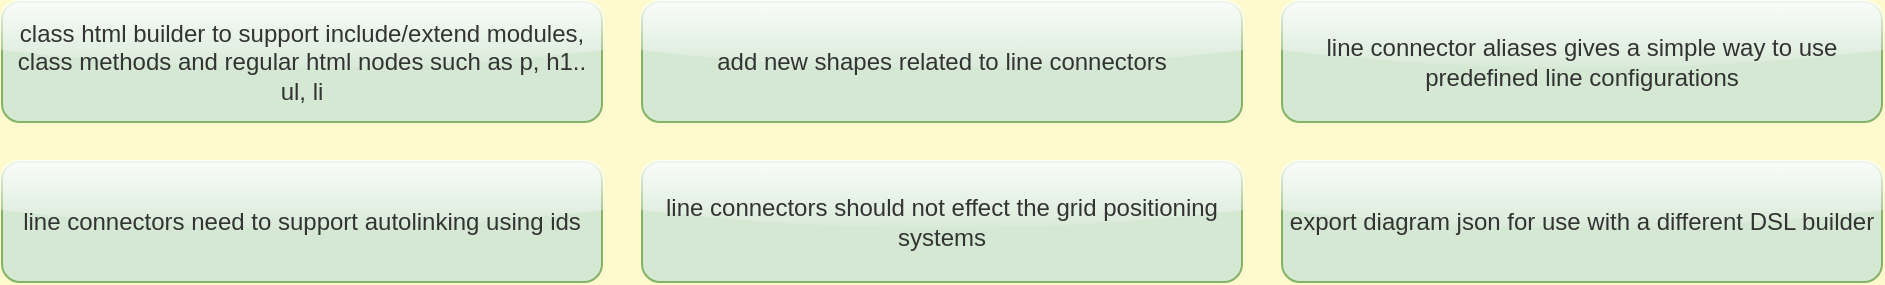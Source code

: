 <mxfile>
  <diagram id="Ut4" name="In progress">
    <mxGraphModel dx="0" dy="0" background="#FFFACD" grid="0" gridSize="10" guides="1" tooltips="1" connect="1" arrows="1" fold="1" page="1" pageScale="1" pageWidth="1169" pageHeight="827" math="0" shadow="0">
      <root>
        <mxCell id="page_root_Ut4" parent="Ut4"/>
        <mxCell id="node_root_Ut4" parent="page_root_Ut4"/>
        <mxCell id="Ut4-2" value="class html builder to support include/extend modules, class methods and regular html nodes such as p, h1.. ul, li" style="whiteSpace=wrap;html=1;rounded=1;glass=1;fillColor=#d5e8d4;strokeColor=#82b366;fontColor=#333333" vertex="1" parent="node_root_Ut4">
          <mxGeometry x="10" y="10" width="300" height="60" as="geometry"/>
        </mxCell>
        <mxCell id="Ut4-3" value="add new shapes related to line connectors" style="whiteSpace=wrap;html=1;rounded=1;glass=1;fillColor=#d5e8d4;strokeColor=#82b366;fontColor=#333333" vertex="1" parent="node_root_Ut4">
          <mxGeometry x="330" y="10" width="300" height="60" as="geometry"/>
        </mxCell>
        <mxCell id="Ut4-4" value="line connector aliases gives a simple way to use predefined line configurations" style="whiteSpace=wrap;html=1;rounded=1;glass=1;fillColor=#d5e8d4;strokeColor=#82b366;fontColor=#333333" vertex="1" parent="node_root_Ut4">
          <mxGeometry x="650" y="10" width="300" height="60" as="geometry"/>
        </mxCell>
        <mxCell id="Ut4-5" value="line connectors need to support autolinking using ids" style="whiteSpace=wrap;html=1;rounded=1;glass=1;fillColor=#d5e8d4;strokeColor=#82b366;fontColor=#333333" vertex="1" parent="node_root_Ut4">
          <mxGeometry x="10" y="90" width="300" height="60" as="geometry"/>
        </mxCell>
        <mxCell id="Ut4-6" value="line connectors should not effect the grid positioning systems" style="whiteSpace=wrap;html=1;rounded=1;glass=1;fillColor=#d5e8d4;strokeColor=#82b366;fontColor=#333333" vertex="1" parent="node_root_Ut4">
          <mxGeometry x="330" y="90" width="300" height="60" as="geometry"/>
        </mxCell>
        <mxCell id="Ut4-7" value="export diagram json for use with a different DSL builder" style="whiteSpace=wrap;html=1;rounded=1;glass=1;fillColor=#d5e8d4;strokeColor=#82b366;fontColor=#333333" vertex="1" parent="node_root_Ut4">
          <mxGeometry x="650" y="90" width="300" height="60" as="geometry"/>
        </mxCell>
      </root>
    </mxGraphModel>
  </diagram>
  <diagram id="ALG" name="To Do">
    <mxGraphModel dx="0" dy="0" background="#FFFACD" grid="0" gridSize="10" guides="1" tooltips="1" connect="1" arrows="1" fold="1" page="1" pageScale="1" pageWidth="1169" pageHeight="827" math="0" shadow="0">
      <root>
        <mxCell id="page_root_ALG" parent="ALG"/>
        <mxCell id="node_root_ALG" parent="page_root_ALG"/>
        <mxCell id="ALG-2" value="add page background to theme, use it whenever the theme is set at a diagram/page level" style="whiteSpace=wrap;html=1;rounded=1;glass=1;fillColor=#dae8fc;strokeColor=#6c8ebf;fontColor=#333333" vertex="1" parent="node_root_ALG">
          <mxGeometry x="10" y="10" width="300" height="60" as="geometry"/>
        </mxCell>
        <mxCell id="ALG-3" value="move DrawioDsl::Formatters::Factory::FORMATTERS to resource file" style="whiteSpace=wrap;html=1;rounded=1;glass=1;fillColor=#dae8fc;strokeColor=#6c8ebf;fontColor=#333333" vertex="1" parent="node_root_ALG">
          <mxGeometry x="330" y="10" width="300" height="60" as="geometry"/>
        </mxCell>
        <mxCell id="ALG-4" value="move DrawioDsl::Formatters::StyleBuilder::MAPPINGS to resource file" style="whiteSpace=wrap;html=1;rounded=1;glass=1;fillColor=#dae8fc;strokeColor=#6c8ebf;fontColor=#333333" vertex="1" parent="node_root_ALG">
          <mxGeometry x="650" y="10" width="300" height="60" as="geometry"/>
        </mxCell>
        <mxCell id="ALG-5" value="settings style attributes need to de-duplicate, might be best to utilize the new StyleBuilder class" style="whiteSpace=wrap;html=1;rounded=1;glass=1;fillColor=#dae8fc;strokeColor=#6c8ebf;fontColor=#333333" vertex="1" parent="node_root_ALG">
          <mxGeometry x="10" y="90" width="300" height="60" as="geometry"/>
        </mxCell>
        <mxCell id="ALG-6" value="write SVG directly into other projects" style="whiteSpace=wrap;html=1;rounded=1;glass=1;fillColor=#dae8fc;strokeColor=#6c8ebf;fontColor=#333333" vertex="1" parent="node_root_ALG">
          <mxGeometry x="330" y="90" width="300" height="60" as="geometry"/>
        </mxCell>
        <mxCell id="ALG-7" value="add :shape, :line and :text to random shape generator, note: you can see the issue in the samples/20-styled-shapes.rb where the text is not rendered" style="whiteSpace=wrap;html=1;rounded=1;glass=1;fillColor=#dae8fc;strokeColor=#6c8ebf;fontColor=#333333" vertex="1" parent="node_root_ALG">
          <mxGeometry x="650" y="90" width="300" height="60" as="geometry"/>
        </mxCell>
        <mxCell id="ALG-8" value="Nodes need to support child nodes" style="whiteSpace=wrap;html=1;rounded=1;glass=1;fillColor=#dae8fc;strokeColor=#6c8ebf;fontColor=#333333" vertex="1" parent="node_root_ALG">
          <mxGeometry x="10" y="170" width="300" height="60" as="geometry"/>
        </mxCell>
        <mxCell id="ALG-9" value="Grid layout does not position itself in relation to the last element" style="whiteSpace=wrap;html=1;rounded=1;glass=1;fillColor=#dae8fc;strokeColor=#6c8ebf;fontColor=#333333" vertex="1" parent="node_root_ALG">
          <mxGeometry x="330" y="170" width="300" height="60" as="geometry"/>
        </mxCell>
        <mxCell id="ALG-10" value="Dynamic sized shapes that expand to the size of their text" style="whiteSpace=wrap;html=1;rounded=1;glass=1;fillColor=#dae8fc;strokeColor=#6c8ebf;fontColor=#333333" vertex="1" parent="node_root_ALG">
          <mxGeometry x="650" y="170" width="300" height="60" as="geometry"/>
        </mxCell>
        <mxCell id="ALG-11" value="Control of text padding left, right, top and bottom" style="whiteSpace=wrap;html=1;rounded=1;glass=1;fillColor=#dae8fc;strokeColor=#6c8ebf;fontColor=#333333" vertex="1" parent="node_root_ALG">
          <mxGeometry x="10" y="250" width="300" height="60" as="geometry"/>
        </mxCell>
        <mxCell id="ALG-12" value="Improve the theme control over text-only shapes" style="whiteSpace=wrap;html=1;rounded=1;glass=1;fillColor=#dae8fc;strokeColor=#6c8ebf;fontColor=#333333" vertex="1" parent="node_root_ALG">
          <mxGeometry x="330" y="250" width="300" height="60" as="geometry"/>
        </mxCell>
        <mxCell id="ALG-13" value="x,y settings do not work for shapes within a grid layout" style="whiteSpace=wrap;html=1;rounded=1;glass=1;fillColor=#dae8fc;strokeColor=#6c8ebf;fontColor=#333333" vertex="1" parent="node_root_ALG">
          <mxGeometry x="650" y="250" width="300" height="60" as="geometry"/>
        </mxCell>
        <mxCell id="ALG-14" value="page layout so that you drop elements on and they are positioned correctly, e.g centered, left, right, etc, maybe a grid layout with a wrap of 1 and a width of the page is sufficient" style="whiteSpace=wrap;html=1;rounded=1;glass=1;fillColor=#dae8fc;strokeColor=#6c8ebf;fontColor=#333333" vertex="1" parent="node_root_ALG">
          <mxGeometry x="10" y="330" width="300" height="60" as="geometry"/>
        </mxCell>
      </root>
    </mxGraphModel>
  </diagram>
  <diagram id="oeR" name="Done">
    <mxGraphModel dx="0" dy="0" background="#FFFACD" grid="0" gridSize="10" guides="1" tooltips="1" connect="1" arrows="1" fold="1" page="1" pageScale="1" pageWidth="1169" pageHeight="827" math="0" shadow="0">
      <root>
        <mxCell id="page_root_oeR" parent="oeR"/>
        <mxCell id="node_root_oeR" parent="page_root_oeR"/>
        <mxCell id="oeR-2" value="group box, like a regular box but with a top aligned h1 style title" style="whiteSpace=wrap;html=1;rounded=1;glass=1;fillColor=#f8cecc;strokeColor=#b85450;fontColor=#333333" vertex="1" parent="node_root_oeR">
          <mxGeometry x="10" y="10" width="300" height="60" as="geometry"/>
        </mxCell>
        <mxCell id="oeR-3" value="build a domain (class) diagram" style="whiteSpace=wrap;html=1;rounded=1;glass=1;fillColor=#f8cecc;strokeColor=#b85450;fontColor=#333333" vertex="1" parent="node_root_oeR">
          <mxGeometry x="330" y="10" width="300" height="60" as="geometry"/>
        </mxCell>
        <mxCell id="oeR-4" value="build configuration for line strokes %i[dashed dotted dashdot dashdotdot dotdotdot longdash)" style="whiteSpace=wrap;html=1;rounded=1;glass=1;fillColor=#f8cecc;strokeColor=#b85450;fontColor=#333333" vertex="1" parent="node_root_oeR">
          <mxGeometry x="650" y="10" width="300" height="60" as="geometry"/>
        </mxCell>
        <mxCell id="oeR-5" value="build configuration for line compass %i[n ne e se s sw w nw]" style="whiteSpace=wrap;html=1;rounded=1;glass=1;fillColor=#f8cecc;strokeColor=#b85450;fontColor=#333333" vertex="1" parent="node_root_oeR">
          <mxGeometry x="10" y="90" width="300" height="60" as="geometry"/>
        </mxCell>
        <mxCell id="oeR-6" value="build configuration for line shape %i[style1 style2 style3 style4]" style="whiteSpace=wrap;html=1;rounded=1;glass=1;fillColor=#f8cecc;strokeColor=#b85450;fontColor=#333333" vertex="1" parent="node_root_oeR">
          <mxGeometry x="330" y="90" width="300" height="60" as="geometry"/>
        </mxCell>
        <mxCell id="oeR-7" value="build configuration for arrows %i[straight triangle diamond circle cross short default none plain skewed_dash concave er_many er_one er_one_optional er_one_mandatory er_many_optional er_many_mandatory]" style="whiteSpace=wrap;html=1;rounded=1;glass=1;fillColor=#f8cecc;strokeColor=#b85450;fontColor=#333333" vertex="1" parent="node_root_oeR">
          <mxGeometry x="650" y="90" width="300" height="60" as="geometry"/>
        </mxCell>
        <mxCell id="oeR-8" value="refactor the shape-&gt;text_only (boolean) to category (symbol)" style="whiteSpace=wrap;html=1;rounded=1;glass=1;fillColor=#f8cecc;strokeColor=#b85450;fontColor=#333333" vertex="1" parent="node_root_oeR">
          <mxGeometry x="10" y="170" width="300" height="60" as="geometry"/>
        </mxCell>
        <mxCell id="oeR-9" value="ensure that ids are working as expected" style="whiteSpace=wrap;html=1;rounded=1;glass=1;fillColor=#f8cecc;strokeColor=#b85450;fontColor=#333333" vertex="1" parent="node_root_oeR">
          <mxGeometry x="330" y="170" width="300" height="60" as="geometry"/>
        </mxCell>
        <mxCell id="oeR-10" value="alter the initial parameter of all shapes so that it can be an ID, without named attribute" style="whiteSpace=wrap;html=1;rounded=1;glass=1;fillColor=#f8cecc;strokeColor=#b85450;fontColor=#333333" vertex="1" parent="node_root_oeR">
          <mxGeometry x="650" y="170" width="300" height="60" as="geometry"/>
        </mxCell>
        <mxCell id="oeR-11" value="move project-plan files" style="whiteSpace=wrap;html=1;rounded=1;glass=1;fillColor=#f8cecc;strokeColor=#b85450;fontColor=#333333" vertex="1" parent="node_root_oeR">
          <mxGeometry x="10" y="250" width="300" height="60" as="geometry"/>
        </mxCell>
        <mxCell id="oeR-12" value="alter configure_shape so it sets the default shape key and use that for selecting the default HTML formatter" style="whiteSpace=wrap;html=1;rounded=1;glass=1;fillColor=#f8cecc;strokeColor=#b85450;fontColor=#333333" vertex="1" parent="node_root_oeR">
          <mxGeometry x="330" y="250" width="300" height="60" as="geometry"/>
        </mxCell>
        <mxCell id="oeR-13" value="add todo shape to simplify project plan drawing" style="whiteSpace=wrap;html=1;rounded=1;glass=1;fillColor=#f8cecc;strokeColor=#b85450;fontColor=#333333" vertex="1" parent="node_root_oeR">
          <mxGeometry x="650" y="250" width="300" height="60" as="geometry"/>
        </mxCell>
        <mxCell id="oeR-14" value="introduce .value property to shape and let it use either formatted HTML or plain text title" style="whiteSpace=wrap;html=1;rounded=1;glass=1;fillColor=#f8cecc;strokeColor=#b85450;fontColor=#333333" vertex="1" parent="node_root_oeR">
          <mxGeometry x="10" y="330" width="300" height="60" as="geometry"/>
        </mxCell>
        <mxCell id="oeR-15" value="formatter DSL that can render HTML directly into the value property" style="whiteSpace=wrap;html=1;rounded=1;glass=1;fillColor=#f8cecc;strokeColor=#b85450;fontColor=#333333" vertex="1" parent="node_root_oeR">
          <mxGeometry x="330" y="330" width="300" height="60" as="geometry"/>
        </mxCell>
        <mxCell id="oeR-16" value="formatter DSL for class and interface generation" style="whiteSpace=wrap;html=1;rounded=1;glass=1;fillColor=#f8cecc;strokeColor=#b85450;fontColor=#333333" vertex="1" parent="node_root_oeR">
          <mxGeometry x="650" y="330" width="300" height="60" as="geometry"/>
        </mxCell>
        <mxCell id="oeR-17" value="generate extension based graphics based on drawio extensions.js" style="whiteSpace=wrap;html=1;rounded=1;glass=1;fillColor=#f8cecc;strokeColor=#b85450;fontColor=#333333" vertex="1" parent="node_root_oeR">
          <mxGeometry x="10" y="410" width="300" height="60" as="geometry"/>
        </mxCell>
        <mxCell id="oeR-18" value="active? flag on page defaulting to true. set to false to exclude page from diagram." style="whiteSpace=wrap;html=1;rounded=1;glass=1;fillColor=#f8cecc;strokeColor=#b85450;fontColor=#333333" vertex="1" parent="node_root_oeR">
          <mxGeometry x="330" y="410" width="300" height="60" as="geometry"/>
        </mxCell>
        <mxCell id="oeR-19" value="first level child nodes need to hang of node 1" style="whiteSpace=wrap;html=1;rounded=1;glass=1;fillColor=#f8cecc;strokeColor=#b85450;fontColor=#333333" vertex="1" parent="node_root_oeR">
          <mxGeometry x="650" y="410" width="300" height="60" as="geometry"/>
        </mxCell>
        <mxCell id="oeR-20" value="node has child nodes and add_node will set a nodes parent" style="whiteSpace=wrap;html=1;rounded=1;glass=1;fillColor=#f8cecc;strokeColor=#b85450;fontColor=#333333" vertex="1" parent="node_root_oeR">
          <mxGeometry x="10" y="490" width="300" height="60" as="geometry"/>
        </mxCell>
        <mxCell id="oeR-21" value="nodes can belong to a parent node, the top level node responds with truthy to root?" style="whiteSpace=wrap;html=1;rounded=1;glass=1;fillColor=#f8cecc;strokeColor=#b85450;fontColor=#333333" vertex="1" parent="node_root_oeR">
          <mxGeometry x="330" y="490" width="300" height="60" as="geometry"/>
        </mxCell>
        <mxCell id="oeR-22" value="add sample diagram for the github readme file" style="whiteSpace=wrap;html=1;rounded=1;glass=1;fillColor=#f8cecc;strokeColor=#b85450;fontColor=#333333" vertex="1" parent="node_root_oeR">
          <mxGeometry x="650" y="490" width="300" height="60" as="geometry"/>
        </mxCell>
        <mxCell id="oeR-23" value="write samples into docs folder and display in readme" style="whiteSpace=wrap;html=1;rounded=1;glass=1;fillColor=#f8cecc;strokeColor=#b85450;fontColor=#333333" vertex="1" parent="node_root_oeR">
          <mxGeometry x="10" y="570" width="300" height="60" as="geometry"/>
        </mxCell>
        <mxCell id="oeR-24" value="add export as .PNG, needs to take a page number as the PNG will not support multiple pages" style="whiteSpace=wrap;html=1;rounded=1;glass=1;fillColor=#f8cecc;strokeColor=#b85450;fontColor=#333333" vertex="1" parent="node_root_oeR">
          <mxGeometry x="330" y="570" width="300" height="60" as="geometry"/>
        </mxCell>
        <mxCell id="oeR-25" value="add export as .SVG, needs to take a page number as the SVG will not support multiple pages" style="whiteSpace=wrap;html=1;rounded=1;glass=1;fillColor=#f8cecc;strokeColor=#b85450;fontColor=#333333" vertex="1" parent="node_root_oeR">
          <mxGeometry x="650" y="570" width="300" height="60" as="geometry"/>
        </mxCell>
        <mxCell id="oeR-26" value="add save as .drawio" style="whiteSpace=wrap;html=1;rounded=1;glass=1;fillColor=#f8cecc;strokeColor=#b85450;fontColor=#333333" vertex="1" parent="node_root_oeR">
          <mxGeometry x="10" y="650" width="300" height="60" as="geometry"/>
        </mxCell>
      </root>
    </mxGraphModel>
  </diagram>
</mxfile>